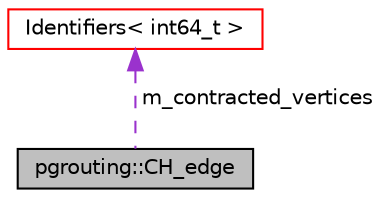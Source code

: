 digraph "pgrouting::CH_edge"
{
  edge [fontname="Helvetica",fontsize="10",labelfontname="Helvetica",labelfontsize="10"];
  node [fontname="Helvetica",fontsize="10",shape=record];
  Node1 [label="pgrouting::CH_edge",height=0.2,width=0.4,color="black", fillcolor="grey75", style="filled" fontcolor="black"];
  Node2 -> Node1 [dir="back",color="darkorchid3",fontsize="10",style="dashed",label=" m_contracted_vertices" ,fontname="Helvetica"];
  Node2 [label="Identifiers\< int64_t \>",height=0.2,width=0.4,color="red", fillcolor="white", style="filled",URL="$classIdentifiers.html"];
}
